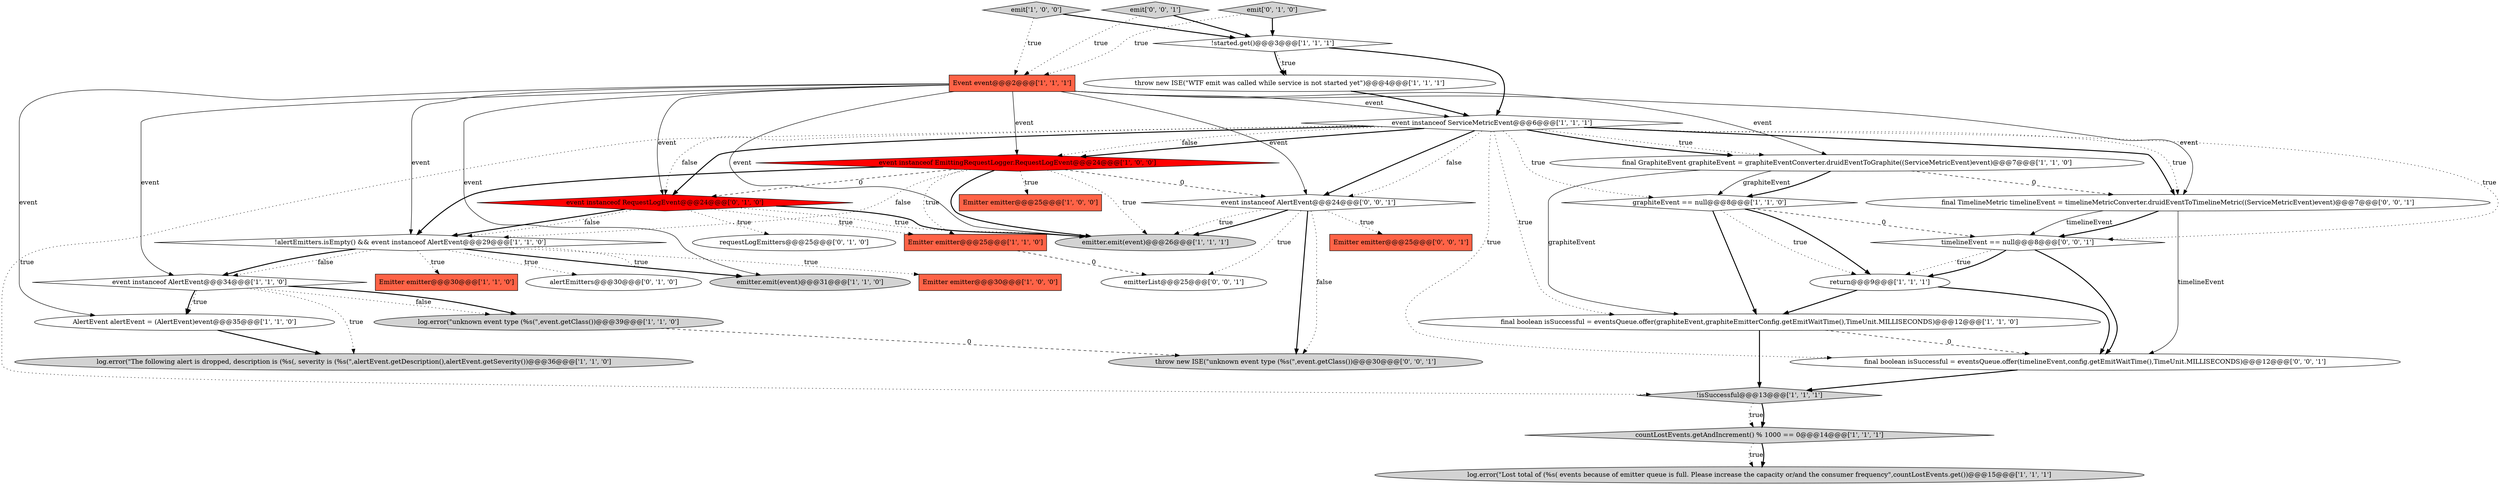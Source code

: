 digraph {
18 [style = filled, label = "event instanceof EmittingRequestLogger.RequestLogEvent@@@24@@@['1', '0', '0']", fillcolor = red, shape = diamond image = "AAA1AAABBB1BBB"];
28 [style = filled, label = "Emitter emitter@@@25@@@['0', '0', '1']", fillcolor = tomato, shape = box image = "AAA0AAABBB3BBB"];
4 [style = filled, label = "emitter.emit(event)@@@31@@@['1', '1', '0']", fillcolor = lightgray, shape = ellipse image = "AAA0AAABBB1BBB"];
24 [style = filled, label = "event instanceof RequestLogEvent@@@24@@@['0', '1', '0']", fillcolor = red, shape = diamond image = "AAA1AAABBB2BBB"];
31 [style = filled, label = "final TimelineMetric timelineEvent = timelineMetricConverter.druidEventToTimelineMetric((ServiceMetricEvent)event)@@@7@@@['0', '0', '1']", fillcolor = white, shape = ellipse image = "AAA0AAABBB3BBB"];
16 [style = filled, label = "throw new ISE(\"WTF emit was called while service is not started yet\")@@@4@@@['1', '1', '1']", fillcolor = white, shape = ellipse image = "AAA0AAABBB1BBB"];
8 [style = filled, label = "AlertEvent alertEvent = (AlertEvent)event@@@35@@@['1', '1', '0']", fillcolor = white, shape = ellipse image = "AAA0AAABBB1BBB"];
30 [style = filled, label = "emitterList@@@25@@@['0', '0', '1']", fillcolor = white, shape = ellipse image = "AAA0AAABBB3BBB"];
34 [style = filled, label = "emit['0', '0', '1']", fillcolor = lightgray, shape = diamond image = "AAA0AAABBB3BBB"];
26 [style = filled, label = "emit['0', '1', '0']", fillcolor = lightgray, shape = diamond image = "AAA0AAABBB2BBB"];
2 [style = filled, label = "Emitter emitter@@@25@@@['1', '0', '0']", fillcolor = tomato, shape = box image = "AAA0AAABBB1BBB"];
25 [style = filled, label = "requestLogEmitters@@@25@@@['0', '1', '0']", fillcolor = white, shape = ellipse image = "AAA0AAABBB2BBB"];
0 [style = filled, label = "graphiteEvent == null@@@8@@@['1', '1', '0']", fillcolor = white, shape = diamond image = "AAA0AAABBB1BBB"];
9 [style = filled, label = "emit['1', '0', '0']", fillcolor = lightgray, shape = diamond image = "AAA0AAABBB1BBB"];
3 [style = filled, label = "event instanceof ServiceMetricEvent@@@6@@@['1', '1', '1']", fillcolor = white, shape = diamond image = "AAA0AAABBB1BBB"];
33 [style = filled, label = "final boolean isSuccessful = eventsQueue.offer(timelineEvent,config.getEmitWaitTime(),TimeUnit.MILLISECONDS)@@@12@@@['0', '0', '1']", fillcolor = white, shape = ellipse image = "AAA0AAABBB3BBB"];
29 [style = filled, label = "throw new ISE(\"unknown event type (%s(\",event.getClass())@@@30@@@['0', '0', '1']", fillcolor = lightgray, shape = ellipse image = "AAA0AAABBB3BBB"];
1 [style = filled, label = "Emitter emitter@@@30@@@['1', '0', '0']", fillcolor = tomato, shape = box image = "AAA0AAABBB1BBB"];
14 [style = filled, label = "log.error(\"The following alert is dropped, description is (%s(, severity is (%s(\",alertEvent.getDescription(),alertEvent.getSeverity())@@@36@@@['1', '1', '0']", fillcolor = lightgray, shape = ellipse image = "AAA0AAABBB1BBB"];
13 [style = filled, label = "Emitter emitter@@@30@@@['1', '1', '0']", fillcolor = tomato, shape = box image = "AAA0AAABBB1BBB"];
20 [style = filled, label = "final GraphiteEvent graphiteEvent = graphiteEventConverter.druidEventToGraphite((ServiceMetricEvent)event)@@@7@@@['1', '1', '0']", fillcolor = white, shape = ellipse image = "AAA0AAABBB1BBB"];
19 [style = filled, label = "countLostEvents.getAndIncrement() % 1000 == 0@@@14@@@['1', '1', '1']", fillcolor = lightgray, shape = diamond image = "AAA0AAABBB1BBB"];
27 [style = filled, label = "alertEmitters@@@30@@@['0', '1', '0']", fillcolor = white, shape = ellipse image = "AAA0AAABBB2BBB"];
5 [style = filled, label = "!isSuccessful@@@13@@@['1', '1', '1']", fillcolor = lightgray, shape = diamond image = "AAA0AAABBB1BBB"];
7 [style = filled, label = "!started.get()@@@3@@@['1', '1', '1']", fillcolor = white, shape = diamond image = "AAA0AAABBB1BBB"];
35 [style = filled, label = "event instanceof AlertEvent@@@24@@@['0', '0', '1']", fillcolor = white, shape = diamond image = "AAA0AAABBB3BBB"];
22 [style = filled, label = "Emitter emitter@@@25@@@['1', '1', '0']", fillcolor = tomato, shape = box image = "AAA0AAABBB1BBB"];
17 [style = filled, label = "!alertEmitters.isEmpty() && event instanceof AlertEvent@@@29@@@['1', '1', '0']", fillcolor = white, shape = diamond image = "AAA0AAABBB1BBB"];
23 [style = filled, label = "Event event@@@2@@@['1', '1', '1']", fillcolor = tomato, shape = box image = "AAA0AAABBB1BBB"];
11 [style = filled, label = "event instanceof AlertEvent@@@34@@@['1', '1', '0']", fillcolor = white, shape = diamond image = "AAA0AAABBB1BBB"];
32 [style = filled, label = "timelineEvent == null@@@8@@@['0', '0', '1']", fillcolor = white, shape = diamond image = "AAA0AAABBB3BBB"];
21 [style = filled, label = "log.error(\"Lost total of (%s( events because of emitter queue is full. Please increase the capacity or/and the consumer frequency\",countLostEvents.get())@@@15@@@['1', '1', '1']", fillcolor = lightgray, shape = ellipse image = "AAA0AAABBB1BBB"];
6 [style = filled, label = "emitter.emit(event)@@@26@@@['1', '1', '1']", fillcolor = lightgray, shape = ellipse image = "AAA0AAABBB1BBB"];
15 [style = filled, label = "return@@@9@@@['1', '1', '1']", fillcolor = white, shape = ellipse image = "AAA0AAABBB1BBB"];
12 [style = filled, label = "log.error(\"unknown event type (%s(\",event.getClass())@@@39@@@['1', '1', '0']", fillcolor = lightgray, shape = ellipse image = "AAA0AAABBB1BBB"];
10 [style = filled, label = "final boolean isSuccessful = eventsQueue.offer(graphiteEvent,graphiteEmitterConfig.getEmitWaitTime(),TimeUnit.MILLISECONDS)@@@12@@@['1', '1', '0']", fillcolor = white, shape = ellipse image = "AAA0AAABBB1BBB"];
24->6 [style = dotted, label="true"];
15->10 [style = bold, label=""];
3->24 [style = bold, label=""];
24->25 [style = dotted, label="true"];
11->12 [style = dotted, label="false"];
5->19 [style = dotted, label="true"];
17->1 [style = dotted, label="true"];
20->0 [style = bold, label=""];
3->33 [style = dotted, label="true"];
23->20 [style = solid, label="event"];
9->7 [style = bold, label=""];
3->35 [style = dotted, label="false"];
0->15 [style = bold, label=""];
34->23 [style = dotted, label="true"];
3->18 [style = bold, label=""];
3->35 [style = bold, label=""];
3->18 [style = dotted, label="false"];
7->16 [style = bold, label=""];
24->17 [style = bold, label=""];
3->0 [style = dotted, label="true"];
7->16 [style = dotted, label="true"];
11->8 [style = dotted, label="true"];
23->8 [style = solid, label="event"];
17->27 [style = dotted, label="true"];
32->15 [style = dotted, label="true"];
16->3 [style = bold, label=""];
20->10 [style = solid, label="graphiteEvent"];
26->7 [style = bold, label=""];
35->6 [style = dotted, label="true"];
17->11 [style = dotted, label="false"];
11->14 [style = dotted, label="true"];
31->32 [style = solid, label="timelineEvent"];
26->23 [style = dotted, label="true"];
11->12 [style = bold, label=""];
19->21 [style = dotted, label="true"];
35->30 [style = dotted, label="true"];
18->6 [style = dotted, label="true"];
3->5 [style = dotted, label="true"];
20->0 [style = solid, label="graphiteEvent"];
24->22 [style = dotted, label="true"];
23->6 [style = solid, label="event"];
11->8 [style = bold, label=""];
23->31 [style = solid, label="event"];
15->33 [style = bold, label=""];
35->29 [style = bold, label=""];
24->17 [style = dotted, label="false"];
17->4 [style = dotted, label="true"];
31->32 [style = bold, label=""];
3->10 [style = dotted, label="true"];
20->31 [style = dashed, label="0"];
8->14 [style = bold, label=""];
23->17 [style = solid, label="event"];
33->5 [style = bold, label=""];
32->33 [style = bold, label=""];
5->19 [style = bold, label=""];
10->5 [style = bold, label=""];
18->6 [style = bold, label=""];
23->35 [style = solid, label="event"];
9->23 [style = dotted, label="true"];
22->30 [style = dashed, label="0"];
17->4 [style = bold, label=""];
18->2 [style = dotted, label="true"];
18->24 [style = dashed, label="0"];
19->21 [style = bold, label=""];
18->22 [style = dotted, label="true"];
23->18 [style = solid, label="event"];
23->11 [style = solid, label="event"];
3->32 [style = dotted, label="true"];
23->3 [style = solid, label="event"];
35->6 [style = bold, label=""];
3->31 [style = bold, label=""];
31->33 [style = solid, label="timelineEvent"];
0->15 [style = dotted, label="true"];
0->32 [style = dashed, label="0"];
18->17 [style = bold, label=""];
34->7 [style = bold, label=""];
10->33 [style = dashed, label="0"];
35->29 [style = dotted, label="false"];
23->24 [style = solid, label="event"];
18->35 [style = dashed, label="0"];
7->3 [style = bold, label=""];
23->4 [style = solid, label="event"];
0->10 [style = bold, label=""];
3->20 [style = bold, label=""];
12->29 [style = dashed, label="0"];
32->15 [style = bold, label=""];
3->31 [style = dotted, label="true"];
35->28 [style = dotted, label="true"];
3->24 [style = dotted, label="false"];
17->13 [style = dotted, label="true"];
24->6 [style = bold, label=""];
18->17 [style = dotted, label="false"];
3->20 [style = dotted, label="true"];
17->11 [style = bold, label=""];
}
